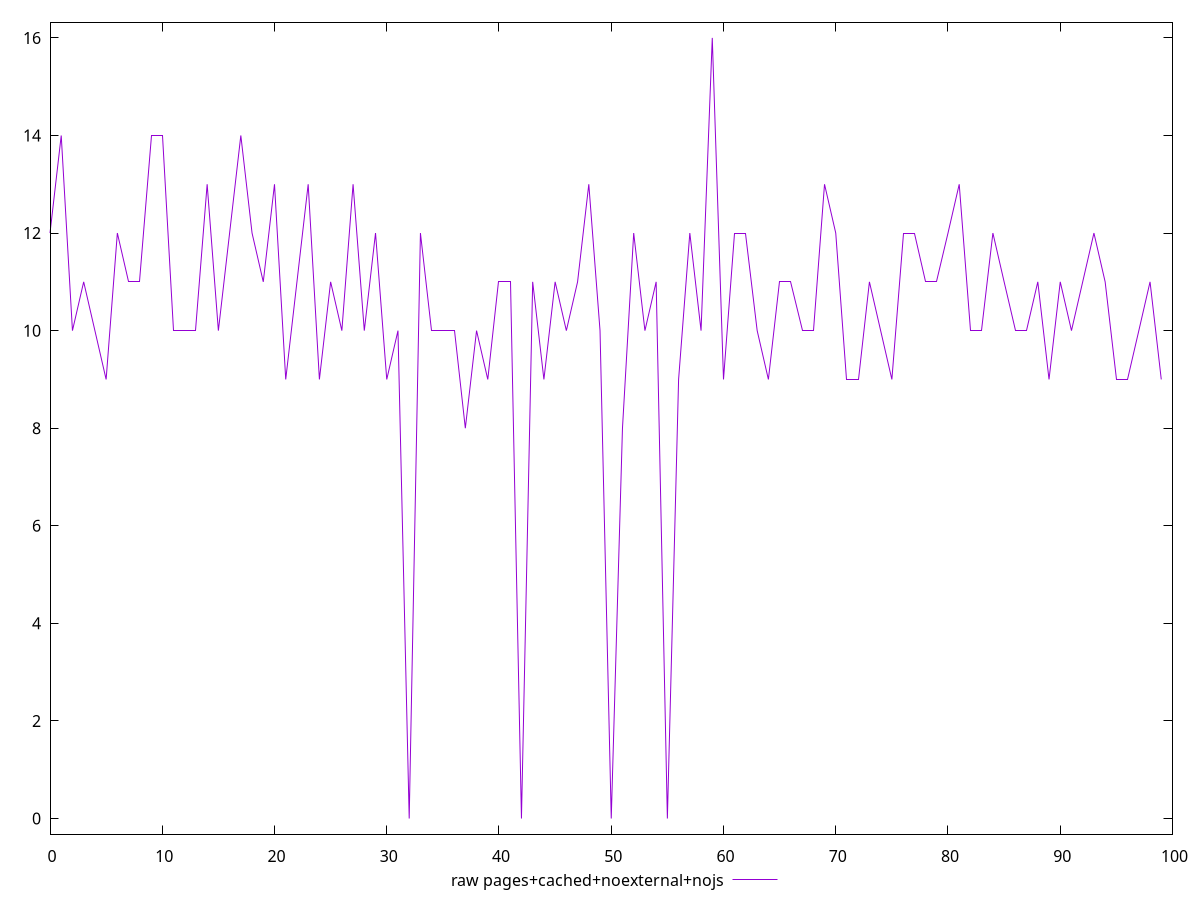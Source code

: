 $_rawPagesCachedNoexternalNojs <<EOF
12
14
10
11
10
9
12
11
11
14
14
10
10
10
13
10
12
14
12
11
13
9
11
13
9
11
10
13
10
12
9
10
0
12
10
10
10
8
10
9
11
11
0
11
9
11
10
11
13
10
0
8
12
10
11
0
9
12
10
16
9
12
12
10
9
11
11
10
10
13
12
9
9
11
10
9
12
12
11
11
12
13
10
10
12
11
10
10
11
9
11
10
11
12
11
9
9
10
11
9
EOF
set key outside below
set terminal pngcairo
set output "report_00006_2020-11-02T20-21-41.718Z/render-blocking-resources/pages+cached+noexternal+nojs//raw.png"
set yrange [-0.32:16.32]
plot $_rawPagesCachedNoexternalNojs title "raw pages+cached+noexternal+nojs" with line ,